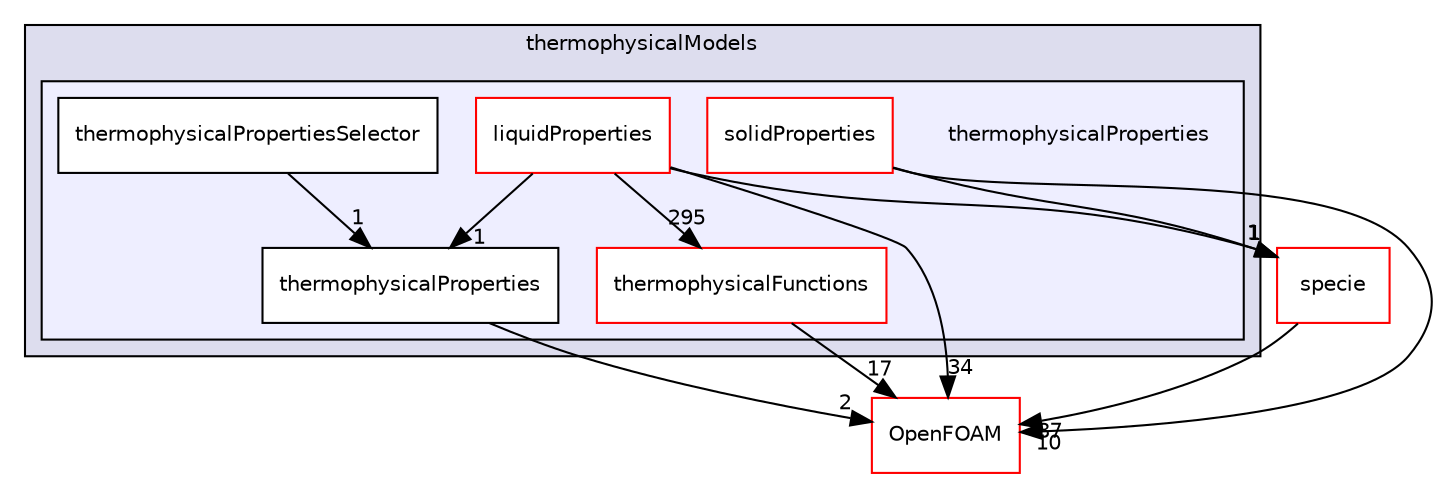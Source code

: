 digraph "src/thermophysicalModels/thermophysicalProperties" {
  bgcolor=transparent;
  compound=true
  node [ fontsize="10", fontname="Helvetica"];
  edge [ labelfontsize="10", labelfontname="Helvetica"];
  subgraph clusterdir_2778d089ec5c4f66810b11f753867003 {
    graph [ bgcolor="#ddddee", pencolor="black", label="thermophysicalModels" fontname="Helvetica", fontsize="10", URL="dir_2778d089ec5c4f66810b11f753867003.html"]
  subgraph clusterdir_e18d608ec106eacfb005ee36ef0e1b8f {
    graph [ bgcolor="#eeeeff", pencolor="black", label="" URL="dir_e18d608ec106eacfb005ee36ef0e1b8f.html"];
    dir_e18d608ec106eacfb005ee36ef0e1b8f [shape=plaintext label="thermophysicalProperties"];
    dir_11d21976779a4654a263863a59c4e24a [shape=box label="liquidProperties" color="red" fillcolor="white" style="filled" URL="dir_11d21976779a4654a263863a59c4e24a.html"];
    dir_b39a6ac4ad09479516bcf855a2b2036e [shape=box label="solidProperties" color="red" fillcolor="white" style="filled" URL="dir_b39a6ac4ad09479516bcf855a2b2036e.html"];
    dir_27325e2ddd74e88cbda26832a28f3aa6 [shape=box label="thermophysicalFunctions" color="red" fillcolor="white" style="filled" URL="dir_27325e2ddd74e88cbda26832a28f3aa6.html"];
    dir_4651bb69b7f292d2e02d8b506955ec59 [shape=box label="thermophysicalProperties" color="black" fillcolor="white" style="filled" URL="dir_4651bb69b7f292d2e02d8b506955ec59.html"];
    dir_aa4004f0b9bd2f3623fdd786e6ff9471 [shape=box label="thermophysicalPropertiesSelector" color="black" fillcolor="white" style="filled" URL="dir_aa4004f0b9bd2f3623fdd786e6ff9471.html"];
  }
  }
  dir_5c4bf53b114f4c9237cd4ef0431fc9bd [shape=box label="specie" color="red" URL="dir_5c4bf53b114f4c9237cd4ef0431fc9bd.html"];
  dir_c5473ff19b20e6ec4dfe5c310b3778a8 [shape=box label="OpenFOAM" color="red" URL="dir_c5473ff19b20e6ec4dfe5c310b3778a8.html"];
  dir_5c4bf53b114f4c9237cd4ef0431fc9bd->dir_c5473ff19b20e6ec4dfe5c310b3778a8 [headlabel="87", labeldistance=1.5 headhref="dir_001228_002151.html"];
  dir_4651bb69b7f292d2e02d8b506955ec59->dir_c5473ff19b20e6ec4dfe5c310b3778a8 [headlabel="2", labeldistance=1.5 headhref="dir_003938_002151.html"];
  dir_27325e2ddd74e88cbda26832a28f3aa6->dir_c5473ff19b20e6ec4dfe5c310b3778a8 [headlabel="17", labeldistance=1.5 headhref="dir_003924_002151.html"];
  dir_aa4004f0b9bd2f3623fdd786e6ff9471->dir_4651bb69b7f292d2e02d8b506955ec59 [headlabel="1", labeldistance=1.5 headhref="dir_003939_003938.html"];
  dir_11d21976779a4654a263863a59c4e24a->dir_4651bb69b7f292d2e02d8b506955ec59 [headlabel="1", labeldistance=1.5 headhref="dir_003885_003938.html"];
  dir_11d21976779a4654a263863a59c4e24a->dir_5c4bf53b114f4c9237cd4ef0431fc9bd [headlabel="1", labeldistance=1.5 headhref="dir_003885_001228.html"];
  dir_11d21976779a4654a263863a59c4e24a->dir_27325e2ddd74e88cbda26832a28f3aa6 [headlabel="295", labeldistance=1.5 headhref="dir_003885_003924.html"];
  dir_11d21976779a4654a263863a59c4e24a->dir_c5473ff19b20e6ec4dfe5c310b3778a8 [headlabel="34", labeldistance=1.5 headhref="dir_003885_002151.html"];
  dir_b39a6ac4ad09479516bcf855a2b2036e->dir_5c4bf53b114f4c9237cd4ef0431fc9bd [headlabel="1", labeldistance=1.5 headhref="dir_003918_001228.html"];
  dir_b39a6ac4ad09479516bcf855a2b2036e->dir_c5473ff19b20e6ec4dfe5c310b3778a8 [headlabel="10", labeldistance=1.5 headhref="dir_003918_002151.html"];
}
